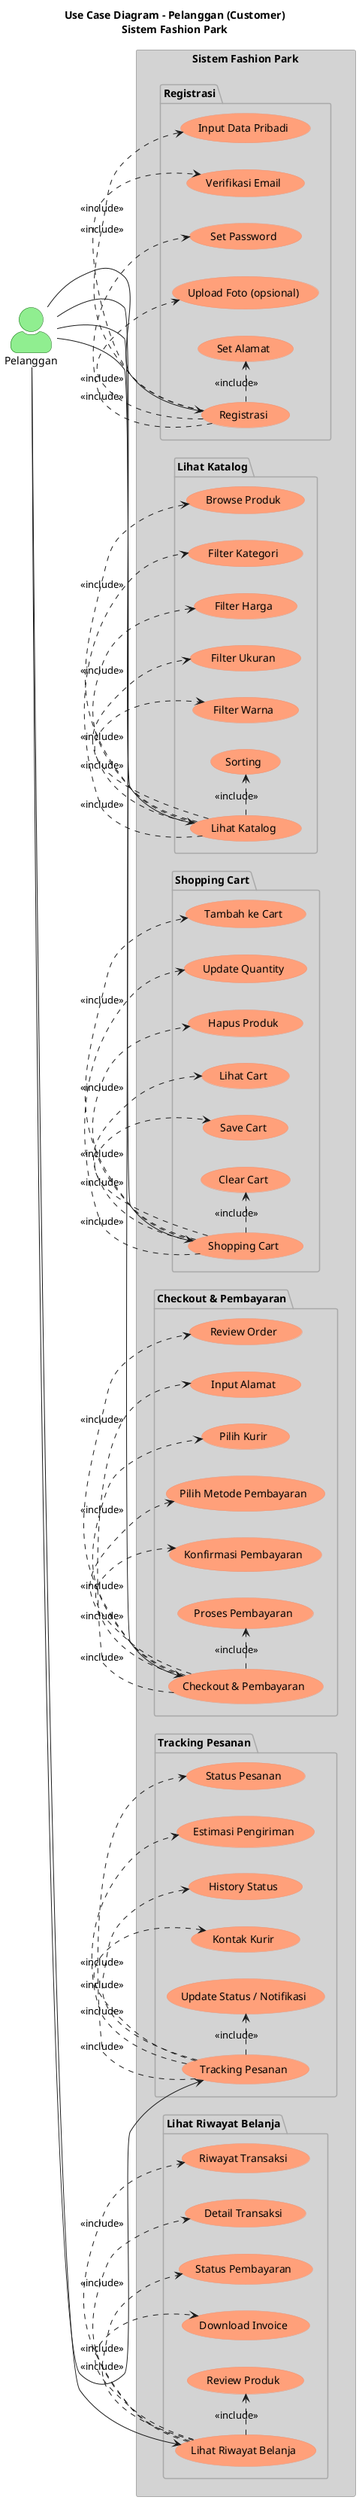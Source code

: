 @startuml
left to right direction
skinparam actorStyle awesome
skinparam usecase {
  BackgroundColor LightSalmon
  BorderColor DarkSalmon
  FontColor Black
}
skinparam rectangle {
  BackgroundColor LightYellow
  BorderColor DarkOrange
}
skinparam actor {
  BackgroundColor LightGreen
  BorderColor DarkGreen
}
skinparam package {
  BackgroundColor LightGray
  BorderColor DarkGray
}

actor "Pelanggan" as Customer

rectangle "Sistem Fashion Park" {
  
  package "Registrasi" {
    usecase "Registrasi" as Reg
    usecase "Input Data Pribadi" as Reg_Data
    usecase "Verifikasi Email" as Reg_Verify
    usecase "Set Password" as Reg_SetPass
    usecase "Upload Foto (opsional)" as Reg_Upload
    usecase "Set Alamat" as Reg_Address
  }

  package "Lihat Katalog" {
    usecase "Lihat Katalog" as Catalog
    usecase "Browse Produk" as Cat_Browse
    usecase "Filter Kategori" as Cat_FilterCat
    usecase "Filter Harga" as Cat_FilterPrice
    usecase "Filter Ukuran" as Cat_FilterSize
    usecase "Filter Warna" as Cat_FilterColor
    usecase "Sorting" as Cat_Sort
  }

  package "Shopping Cart" {
    usecase "Shopping Cart" as Cart
    usecase "Tambah ke Cart" as Cart_Add
    usecase "Update Quantity" as Cart_Update
    usecase "Hapus Produk" as Cart_Remove
    usecase "Lihat Cart" as Cart_View
    usecase "Save Cart" as Cart_Save
    usecase "Clear Cart" as Cart_Clear
  }

  package "Checkout & Pembayaran" {
    usecase "Checkout & Pembayaran" as Checkout
    usecase "Review Order" as CO_Review
    usecase "Input Alamat" as CO_Address
    usecase "Pilih Kurir" as CO_Courier
    usecase "Pilih Metode Pembayaran" as CO_PayMethod
    usecase "Konfirmasi Pembayaran" as CO_Confirm
    usecase "Proses Pembayaran" as CO_Process
  }

  package "Tracking Pesanan" {
    usecase "Tracking Pesanan" as Track
    usecase "Status Pesanan" as Track_Status
    usecase "Estimasi Pengiriman" as Track_Estimate
    usecase "History Status" as Track_History
    usecase "Kontak Kurir" as Track_Courier
    usecase "Update Status / Notifikasi" as Track_Notify
  }

  package "Lihat Riwayat Belanja" {
    usecase "Lihat Riwayat Belanja" as RHistory
    usecase "Riwayat Transaksi" as RH_List
    usecase "Detail Transaksi" as RH_Detail
    usecase "Status Pembayaran" as RH_PayStatus
    usecase "Download Invoice" as RH_Invoice
    usecase "Review Produk" as RH_Review
  }

  ' Registration Relationships
  Reg .> Reg_Data : <<include>>
  Reg .> Reg_Verify : <<include>>
  Reg .> Reg_SetPass : <<include>>
  Reg .> Reg_Upload : <<include>>
  Reg .> Reg_Address : <<include>>

  ' Catalog Relationships
  Catalog .> Cat_Browse : <<include>>
  Catalog .> Cat_FilterCat : <<include>>
  Catalog .> Cat_FilterPrice : <<include>>
  Catalog .> Cat_FilterSize : <<include>>
  Catalog .> Cat_FilterColor : <<include>>
  Catalog .> Cat_Sort : <<include>>

  ' Cart Relationships
  Cart .> Cart_Add : <<include>>
  Cart .> Cart_Update : <<include>>
  Cart .> Cart_Remove : <<include>>
  Cart .> Cart_View : <<include>>
  Cart .> Cart_Save : <<include>>
  Cart .> Cart_Clear : <<include>>

  ' Checkout Relationships
  Checkout .> CO_Review : <<include>>
  Checkout .> CO_Address : <<include>>
  Checkout .> CO_Courier : <<include>>
  Checkout .> CO_PayMethod : <<include>>
  Checkout .> CO_Confirm : <<include>>
  Checkout .> CO_Process : <<include>>

  ' Tracking Relationships
  Track .> Track_Status : <<include>>
  Track .> Track_Estimate : <<include>>
  Track .> Track_History : <<include>>
  Track .> Track_Courier : <<include>>
  Track .> Track_Notify : <<include>>

  ' History Relationships
  RHistory .> RH_List : <<include>>
  RHistory .> RH_Detail : <<include>>
  RHistory .> RH_PayStatus : <<include>>
  RHistory .> RH_Invoice : <<include>>
  RHistory .> RH_Review : <<include>>
}

' Main Actor Connections
Customer --> Reg
Customer --> Catalog
Customer --> Cart
Customer --> Checkout
Customer --> Track
Customer --> RHistory

title "Use Case Diagram - Pelanggan (Customer)\nSistem Fashion Park"
@enduml
